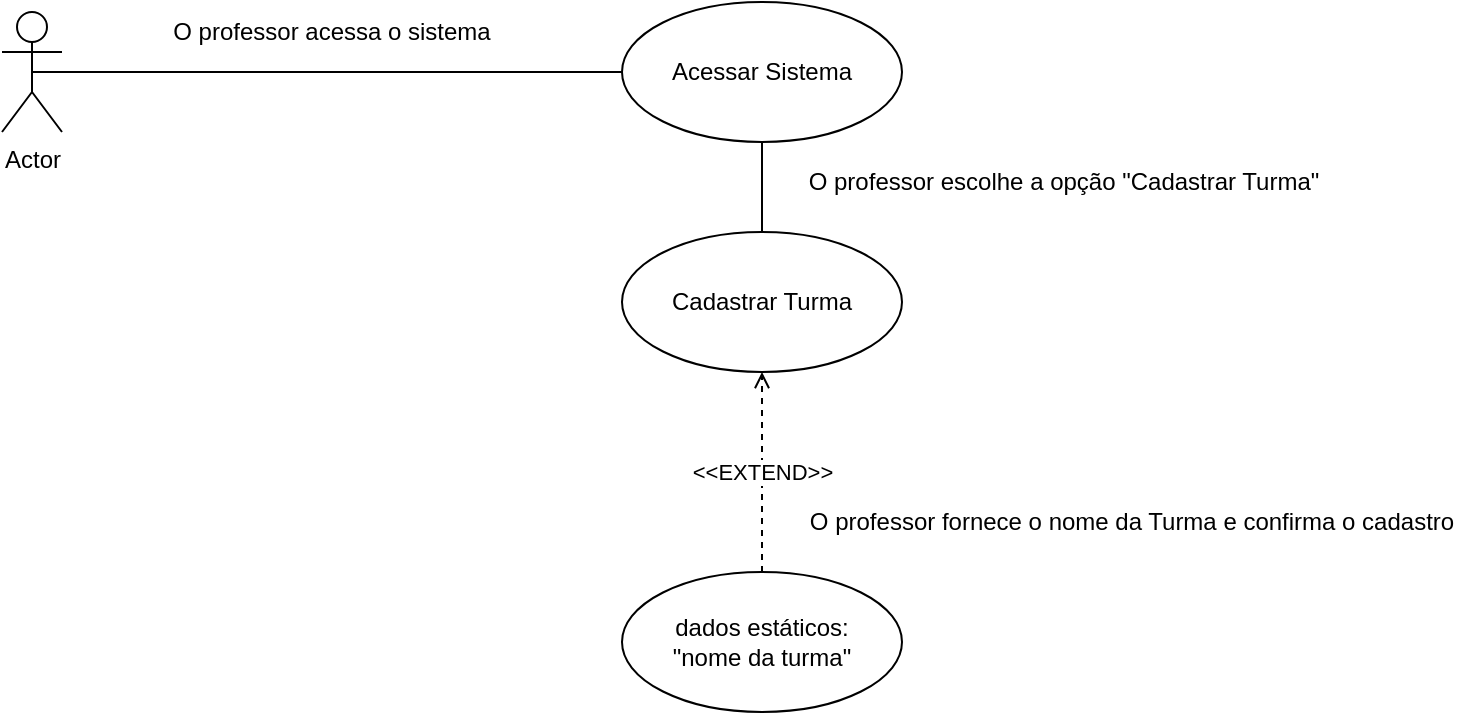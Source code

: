 <mxfile version="21.2.1" type="device">
  <diagram name="Página-1" id="BvNsoCnlTUIMcRPLrKTv">
    <mxGraphModel dx="1036" dy="606" grid="1" gridSize="10" guides="1" tooltips="1" connect="1" arrows="1" fold="1" page="1" pageScale="1" pageWidth="827" pageHeight="1169" math="0" shadow="0">
      <root>
        <mxCell id="0" />
        <mxCell id="1" parent="0" />
        <mxCell id="AUOfjgM9MPy7PJw9SMM--3" style="edgeStyle=orthogonalEdgeStyle;rounded=0;orthogonalLoop=1;jettySize=auto;html=1;exitX=0.5;exitY=0.5;exitDx=0;exitDy=0;exitPerimeter=0;entryX=0;entryY=0.5;entryDx=0;entryDy=0;endArrow=none;endFill=0;" edge="1" parent="1" source="AUOfjgM9MPy7PJw9SMM--1" target="AUOfjgM9MPy7PJw9SMM--2">
          <mxGeometry relative="1" as="geometry" />
        </mxCell>
        <mxCell id="AUOfjgM9MPy7PJw9SMM--1" value="Actor" style="shape=umlActor;verticalLabelPosition=bottom;verticalAlign=top;html=1;" vertex="1" parent="1">
          <mxGeometry x="80" y="50" width="30" height="60" as="geometry" />
        </mxCell>
        <mxCell id="AUOfjgM9MPy7PJw9SMM--9" style="edgeStyle=orthogonalEdgeStyle;rounded=0;orthogonalLoop=1;jettySize=auto;html=1;exitX=0.5;exitY=1;exitDx=0;exitDy=0;entryX=0.5;entryY=0;entryDx=0;entryDy=0;startArrow=none;startFill=0;endArrow=none;endFill=0;" edge="1" parent="1" source="AUOfjgM9MPy7PJw9SMM--2" target="AUOfjgM9MPy7PJw9SMM--5">
          <mxGeometry relative="1" as="geometry" />
        </mxCell>
        <mxCell id="AUOfjgM9MPy7PJw9SMM--2" value="Acessar Sistema" style="ellipse;whiteSpace=wrap;html=1;" vertex="1" parent="1">
          <mxGeometry x="390" y="45" width="140" height="70" as="geometry" />
        </mxCell>
        <mxCell id="AUOfjgM9MPy7PJw9SMM--4" value="O professor acessa o sistema" style="text;html=1;strokeColor=none;fillColor=none;align=center;verticalAlign=middle;whiteSpace=wrap;rounded=0;" vertex="1" parent="1">
          <mxGeometry x="150" y="45" width="190" height="30" as="geometry" />
        </mxCell>
        <mxCell id="AUOfjgM9MPy7PJw9SMM--5" value="Cadastrar Turma" style="ellipse;whiteSpace=wrap;html=1;" vertex="1" parent="1">
          <mxGeometry x="390" y="160" width="140" height="70" as="geometry" />
        </mxCell>
        <mxCell id="AUOfjgM9MPy7PJw9SMM--6" value="dados estáticos:&lt;br&gt;&quot;nome da turma&quot;" style="ellipse;whiteSpace=wrap;html=1;" vertex="1" parent="1">
          <mxGeometry x="390" y="330" width="140" height="70" as="geometry" />
        </mxCell>
        <mxCell id="AUOfjgM9MPy7PJw9SMM--7" value="O professor escolhe a opção &quot;Cadastrar Turma&quot;" style="text;html=1;strokeColor=none;fillColor=none;align=center;verticalAlign=middle;whiteSpace=wrap;rounded=0;" vertex="1" parent="1">
          <mxGeometry x="471" y="120" width="280" height="30" as="geometry" />
        </mxCell>
        <mxCell id="AUOfjgM9MPy7PJw9SMM--8" value="O professor fornece o nome da Turma e confirma o cadastro" style="text;html=1;strokeColor=none;fillColor=none;align=center;verticalAlign=middle;whiteSpace=wrap;rounded=0;" vertex="1" parent="1">
          <mxGeometry x="470" y="290" width="350" height="30" as="geometry" />
        </mxCell>
        <mxCell id="AUOfjgM9MPy7PJw9SMM--10" value="&amp;lt;&amp;lt;EXTEND&amp;gt;&amp;gt;" style="endArrow=open;endFill=0;html=1;rounded=0;dashed=1;entryX=0.5;entryY=1;entryDx=0;entryDy=0;" edge="1" parent="1" source="AUOfjgM9MPy7PJw9SMM--6" target="AUOfjgM9MPy7PJw9SMM--5">
          <mxGeometry width="160" relative="1" as="geometry">
            <mxPoint x="334" y="310" as="sourcePoint" />
            <mxPoint x="494" y="310" as="targetPoint" />
          </mxGeometry>
        </mxCell>
      </root>
    </mxGraphModel>
  </diagram>
</mxfile>
